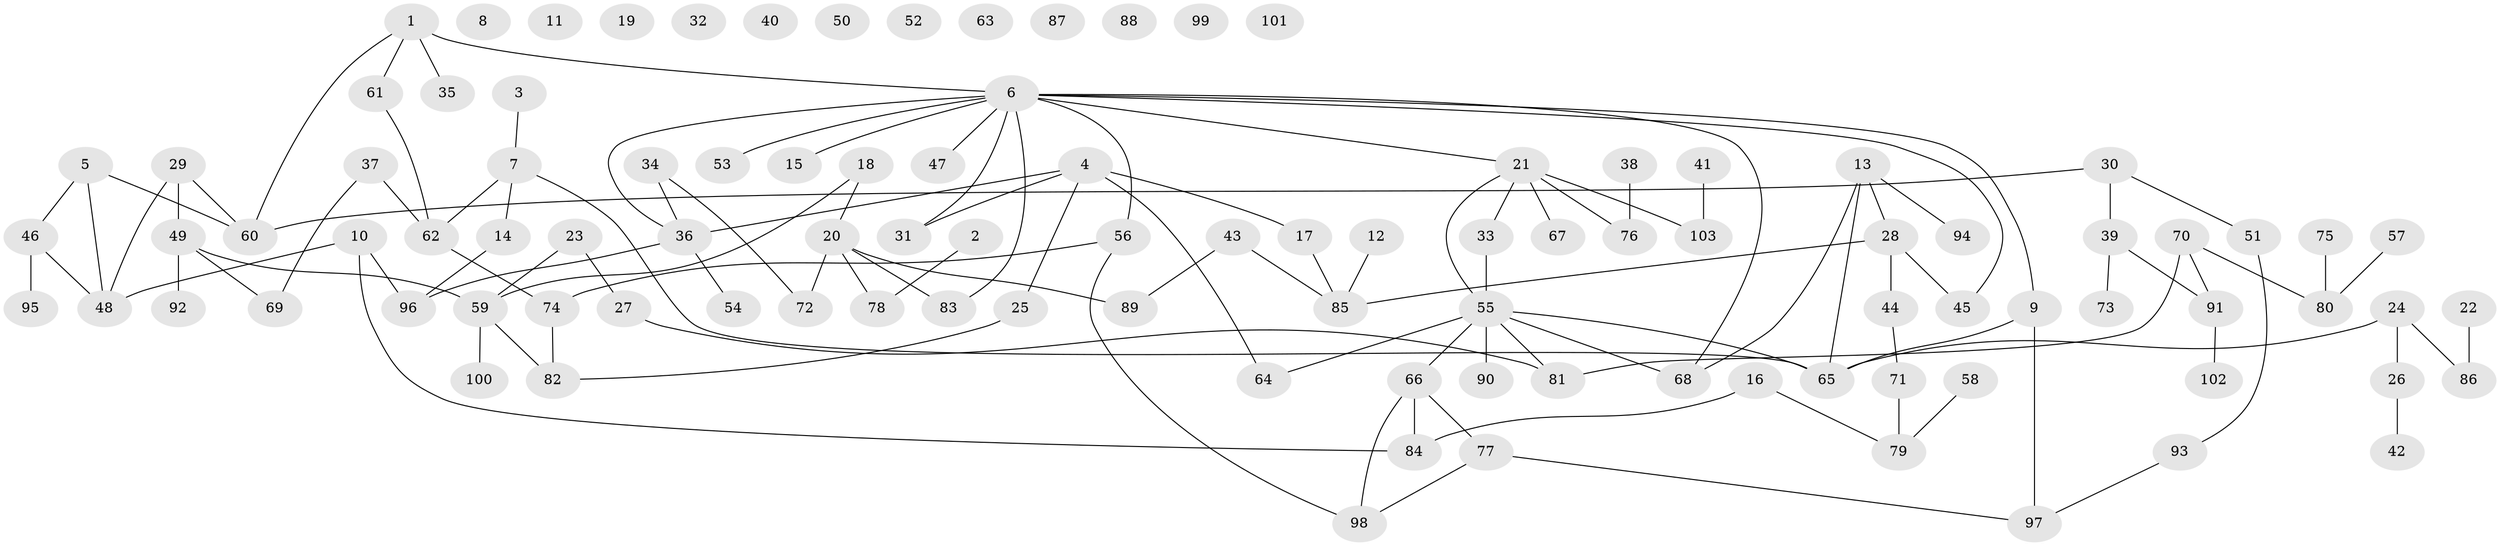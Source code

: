 // coarse degree distribution, {1: 0.3333333333333333, 0: 0.23529411764705882, 2: 0.19607843137254902, 5: 0.0196078431372549, 3: 0.058823529411764705, 6: 0.0784313725490196, 8: 0.0392156862745098, 9: 0.0196078431372549, 4: 0.0196078431372549}
// Generated by graph-tools (version 1.1) at 2025/44/03/04/25 21:44:11]
// undirected, 103 vertices, 118 edges
graph export_dot {
graph [start="1"]
  node [color=gray90,style=filled];
  1;
  2;
  3;
  4;
  5;
  6;
  7;
  8;
  9;
  10;
  11;
  12;
  13;
  14;
  15;
  16;
  17;
  18;
  19;
  20;
  21;
  22;
  23;
  24;
  25;
  26;
  27;
  28;
  29;
  30;
  31;
  32;
  33;
  34;
  35;
  36;
  37;
  38;
  39;
  40;
  41;
  42;
  43;
  44;
  45;
  46;
  47;
  48;
  49;
  50;
  51;
  52;
  53;
  54;
  55;
  56;
  57;
  58;
  59;
  60;
  61;
  62;
  63;
  64;
  65;
  66;
  67;
  68;
  69;
  70;
  71;
  72;
  73;
  74;
  75;
  76;
  77;
  78;
  79;
  80;
  81;
  82;
  83;
  84;
  85;
  86;
  87;
  88;
  89;
  90;
  91;
  92;
  93;
  94;
  95;
  96;
  97;
  98;
  99;
  100;
  101;
  102;
  103;
  1 -- 6;
  1 -- 35;
  1 -- 60;
  1 -- 61;
  2 -- 78;
  3 -- 7;
  4 -- 17;
  4 -- 25;
  4 -- 31;
  4 -- 36;
  4 -- 64;
  5 -- 46;
  5 -- 48;
  5 -- 60;
  6 -- 9;
  6 -- 15;
  6 -- 21;
  6 -- 31;
  6 -- 36;
  6 -- 45;
  6 -- 47;
  6 -- 53;
  6 -- 56;
  6 -- 68;
  6 -- 83;
  7 -- 14;
  7 -- 62;
  7 -- 65;
  9 -- 65;
  9 -- 97;
  10 -- 48;
  10 -- 84;
  10 -- 96;
  12 -- 85;
  13 -- 28;
  13 -- 65;
  13 -- 68;
  13 -- 94;
  14 -- 96;
  16 -- 79;
  16 -- 84;
  17 -- 85;
  18 -- 20;
  18 -- 59;
  20 -- 72;
  20 -- 78;
  20 -- 83;
  20 -- 89;
  21 -- 33;
  21 -- 55;
  21 -- 67;
  21 -- 76;
  21 -- 103;
  22 -- 86;
  23 -- 27;
  23 -- 59;
  24 -- 26;
  24 -- 65;
  24 -- 86;
  25 -- 82;
  26 -- 42;
  27 -- 81;
  28 -- 44;
  28 -- 45;
  28 -- 85;
  29 -- 48;
  29 -- 49;
  29 -- 60;
  30 -- 39;
  30 -- 51;
  30 -- 60;
  33 -- 55;
  34 -- 36;
  34 -- 72;
  36 -- 54;
  36 -- 96;
  37 -- 62;
  37 -- 69;
  38 -- 76;
  39 -- 73;
  39 -- 91;
  41 -- 103;
  43 -- 85;
  43 -- 89;
  44 -- 71;
  46 -- 48;
  46 -- 95;
  49 -- 59;
  49 -- 69;
  49 -- 92;
  51 -- 93;
  55 -- 64;
  55 -- 65;
  55 -- 66;
  55 -- 68;
  55 -- 81;
  55 -- 90;
  56 -- 74;
  56 -- 98;
  57 -- 80;
  58 -- 79;
  59 -- 82;
  59 -- 100;
  61 -- 62;
  62 -- 74;
  66 -- 77;
  66 -- 84;
  66 -- 98;
  70 -- 80;
  70 -- 81;
  70 -- 91;
  71 -- 79;
  74 -- 82;
  75 -- 80;
  77 -- 97;
  77 -- 98;
  91 -- 102;
  93 -- 97;
}
